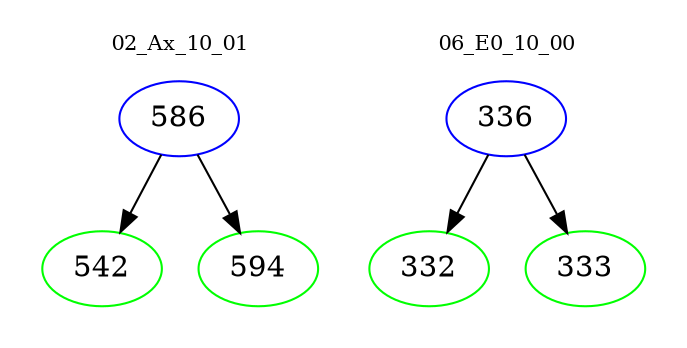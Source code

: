 digraph{
subgraph cluster_0 {
color = white
label = "02_Ax_10_01";
fontsize=10;
T0_586 [label="586", color="blue"]
T0_586 -> T0_542 [color="black"]
T0_542 [label="542", color="green"]
T0_586 -> T0_594 [color="black"]
T0_594 [label="594", color="green"]
}
subgraph cluster_1 {
color = white
label = "06_E0_10_00";
fontsize=10;
T1_336 [label="336", color="blue"]
T1_336 -> T1_332 [color="black"]
T1_332 [label="332", color="green"]
T1_336 -> T1_333 [color="black"]
T1_333 [label="333", color="green"]
}
}
